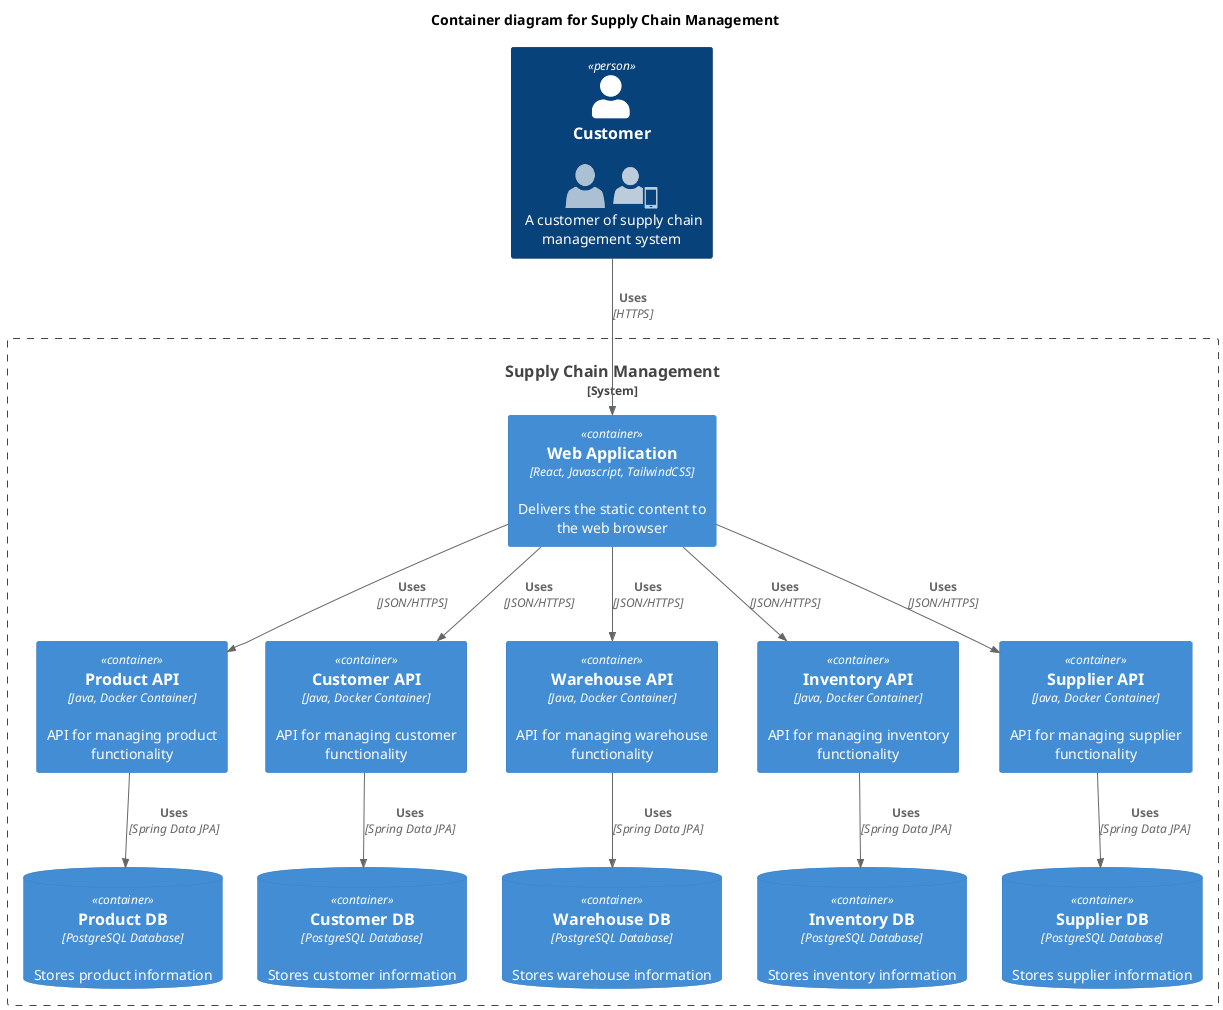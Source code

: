@startuml
!include <c4/C4_Container.puml>  
!include <office/Users/user.puml>
!include <office/Users/mobile_user.puml>

title Container diagram for Supply Chain Management

Person(customer  , Customer , "<$user> <$mobile_user>\n A customer of supply chain management system" )

System_Boundary(c1, "Supply Chain Management") {
  Container(web_app, "Web Application", "React, Javascript, TailwindCSS", "Delivers the static content to the web browser")
  Container(product_ms, "Product API", "Java, Docker Container", "API for managing product functionality")
  Container(customer_ms, "Customer API", "Java, Docker Container", "API for managing customer functionality")
  Container(warehouse_ms, "Warehouse API", "Java, Docker Container", "API for managing warehouse functionality")
  Container(inventory_ms, "Inventory API", "Java, Docker Container", "API for managing inventory functionality")
  Container(supplier_ms, "Supplier API", "Java, Docker Container", "API for managing supplier functionality")
  ContainerDb(product_db, "Product DB", "PostgreSQL Database", "Stores product information")
  ContainerDb(customer_db, "Customer DB", "PostgreSQL Database", "Stores customer information")
  ContainerDb(warehouse_db, "Warehouse DB", "PostgreSQL Database", "Stores warehouse information")
  ContainerDb(inventory_db, "Inventory DB", "PostgreSQL Database", "Stores inventory information")
  ContainerDb(supplier_db, "Supplier DB", "PostgreSQL Database", "Stores supplier information")
}

Rel(customer, web_app, "Uses", "HTTPS")
Rel(web_app, product_ms, "Uses", "JSON/HTTPS")
Rel(web_app, customer_ms, "Uses", "JSON/HTTPS")
Rel(web_app, warehouse_ms, "Uses", "JSON/HTTPS")
Rel(web_app, inventory_ms, "Uses", "JSON/HTTPS")
Rel(web_app, supplier_ms, "Uses", "JSON/HTTPS")
Rel(product_ms, product_db, "Uses", "Spring Data JPA")
Rel(customer_ms, customer_db, "Uses", "Spring Data JPA")
Rel(warehouse_ms, warehouse_db, "Uses", "Spring Data JPA")
Rel(inventory_ms, inventory_db, "Uses", "Spring Data JPA")
Rel(supplier_ms, supplier_db, "Uses", "Spring Data JPA")


@enduml

